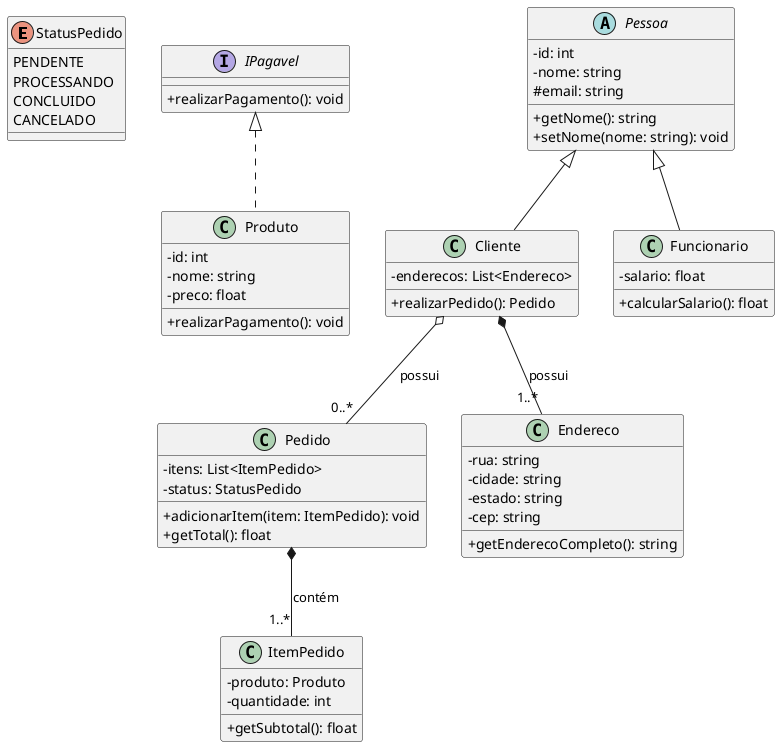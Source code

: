 @startuml
skinparam classAttributeIconSize 0

'=======================
' ENUM
'=======================
enum StatusPedido {
  PENDENTE
  PROCESSANDO
  CONCLUIDO
  CANCELADO
}

'=======================
' INTERFACE
'=======================
interface IPagavel {
  +realizarPagamento(): void
}

'=======================
' CLASSE ABSTRATA
'=======================
abstract class Pessoa {
  -id: int
  -nome: string
  #email: string
  +getNome(): string
  +setNome(nome: string): void
}

'=======================
' SUBCLASSES
'=======================
class Cliente extends Pessoa {
  -enderecos: List<Endereco>
  +realizarPedido(): Pedido
}

class Funcionario extends Pessoa {
  -salario: float
  +calcularSalario(): float
}

'=======================
' COMPOSIÇÃO: Pedido → ItemPedido
'=======================
class Pedido {
  -itens: List<ItemPedido>
  -status: StatusPedido
  +adicionarItem(item: ItemPedido): void
  +getTotal(): float
}

class ItemPedido {
  -produto: Produto
  -quantidade: int
  +getSubtotal(): float
}

Pedido *-- "1..*" ItemPedido : contém

'=======================
' AGREGAÇÃO: Cliente → Pedido
'=======================
Cliente o-- "0..*" Pedido : possui

'=======================
' Produto implementa IPagavel
'=======================
class Produto implements IPagavel {
  -id: int
  -nome: string
  -preco: float
  +realizarPagamento(): void
}

'=======================
' Classe auxiliar: Endereco
'=======================
class Endereco {
  -rua: string
  -cidade: string
  -estado: string
  -cep: string
  +getEnderecoCompleto(): string
}

'=======================
' Cliente possui vários Enderecos (composição)
'=======================
Cliente *-- "1..*" Endereco : possui
@enduml
